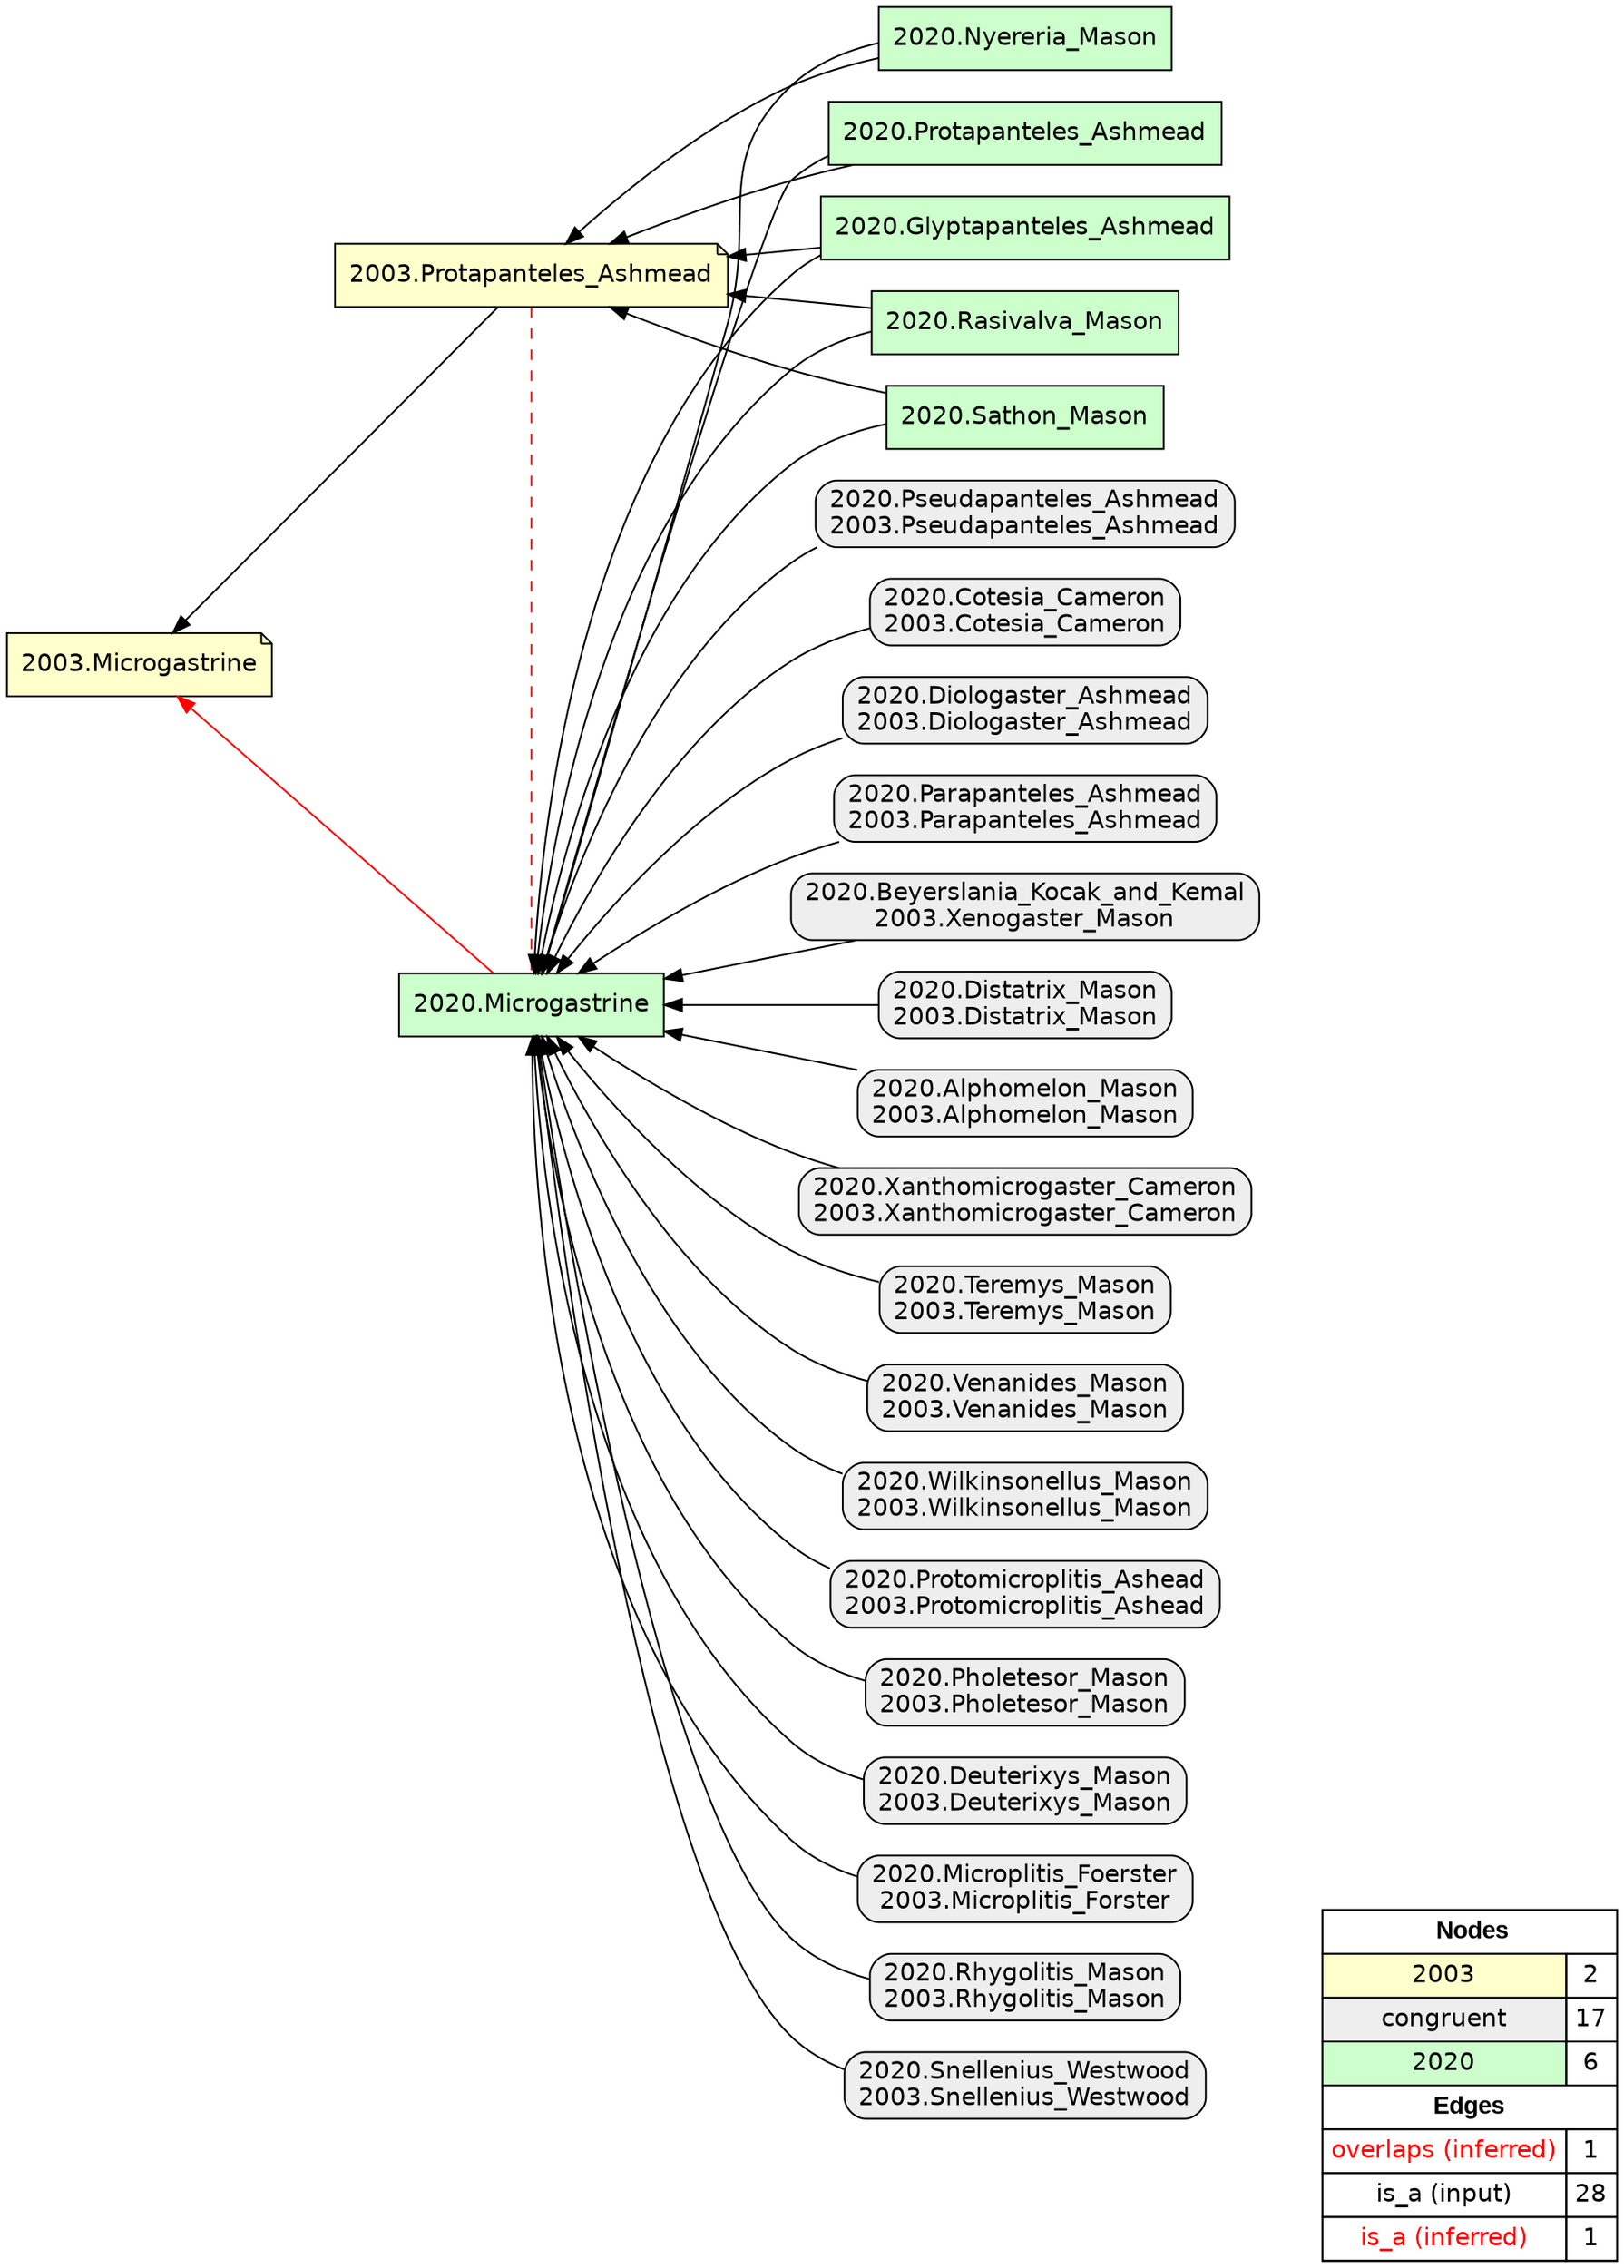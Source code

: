 digraph{
rankdir=RL
node[shape=note style=filled fillcolor="#FFFFCC" fontname="helvetica"] 
"2003.Microgastrine"
"2003.Protapanteles_Ashmead"
node[shape=box style="filled,rounded" fillcolor="#EEEEEE" fontname="helvetica"] 
"2020.Rhygolitis_Mason\n2003.Rhygolitis_Mason"
"2020.Snellenius_Westwood\n2003.Snellenius_Westwood"
"2020.Pseudapanteles_Ashmead\n2003.Pseudapanteles_Ashmead"
"2020.Cotesia_Cameron\n2003.Cotesia_Cameron"
"2020.Diologaster_Ashmead\n2003.Diologaster_Ashmead"
"2020.Parapanteles_Ashmead\n2003.Parapanteles_Ashmead"
"2020.Beyerslania_Kocak_and_Kemal\n2003.Xenogaster_Mason"
"2020.Distatrix_Mason\n2003.Distatrix_Mason"
"2020.Alphomelon_Mason\n2003.Alphomelon_Mason"
"2020.Xanthomicrogaster_Cameron\n2003.Xanthomicrogaster_Cameron"
"2020.Teremys_Mason\n2003.Teremys_Mason"
"2020.Venanides_Mason\n2003.Venanides_Mason"
"2020.Wilkinsonellus_Mason\n2003.Wilkinsonellus_Mason"
"2020.Protomicroplitis_Ashead\n2003.Protomicroplitis_Ashead"
"2020.Pholetesor_Mason\n2003.Pholetesor_Mason"
"2020.Deuterixys_Mason\n2003.Deuterixys_Mason"
"2020.Microplitis_Foerster\n2003.Microplitis_Forster"
node[shape=box style=filled fillcolor="#CCFFCC" fontname="helvetica"] 
"2020.Microgastrine"
"2020.Glyptapanteles_Ashmead"
"2020.Rasivalva_Mason"
"2020.Sathon_Mason"
"2020.Nyereria_Mason"
"2020.Protapanteles_Ashmead"
edge[arrowhead=none style=dashed color="#FF0000" constraint=false penwidth=1]
"2003.Protapanteles_Ashmead" -> "2020.Microgastrine"
edge[arrowhead=normal style=dotted color="#000000" constraint=true penwidth=1]
edge[arrowhead=normal style=solid color="#000000" constraint=true penwidth=1]
"2020.Rhygolitis_Mason\n2003.Rhygolitis_Mason" -> "2020.Microgastrine"
"2020.Distatrix_Mason\n2003.Distatrix_Mason" -> "2020.Microgastrine"
"2020.Deuterixys_Mason\n2003.Deuterixys_Mason" -> "2020.Microgastrine"
"2020.Glyptapanteles_Ashmead" -> "2020.Microgastrine"
"2020.Parapanteles_Ashmead\n2003.Parapanteles_Ashmead" -> "2020.Microgastrine"
"2020.Nyereria_Mason" -> "2003.Protapanteles_Ashmead"
"2020.Cotesia_Cameron\n2003.Cotesia_Cameron" -> "2020.Microgastrine"
"2020.Glyptapanteles_Ashmead" -> "2003.Protapanteles_Ashmead"
"2020.Sathon_Mason" -> "2003.Protapanteles_Ashmead"
"2020.Teremys_Mason\n2003.Teremys_Mason" -> "2020.Microgastrine"
"2020.Rasivalva_Mason" -> "2020.Microgastrine"
"2003.Protapanteles_Ashmead" -> "2003.Microgastrine"
"2020.Protomicroplitis_Ashead\n2003.Protomicroplitis_Ashead" -> "2020.Microgastrine"
"2020.Snellenius_Westwood\n2003.Snellenius_Westwood" -> "2020.Microgastrine"
"2020.Pholetesor_Mason\n2003.Pholetesor_Mason" -> "2020.Microgastrine"
"2020.Nyereria_Mason" -> "2020.Microgastrine"
"2020.Microplitis_Foerster\n2003.Microplitis_Forster" -> "2020.Microgastrine"
"2020.Xanthomicrogaster_Cameron\n2003.Xanthomicrogaster_Cameron" -> "2020.Microgastrine"
"2020.Protapanteles_Ashmead" -> "2020.Microgastrine"
"2020.Wilkinsonellus_Mason\n2003.Wilkinsonellus_Mason" -> "2020.Microgastrine"
"2020.Rasivalva_Mason" -> "2003.Protapanteles_Ashmead"
"2020.Alphomelon_Mason\n2003.Alphomelon_Mason" -> "2020.Microgastrine"
"2020.Protapanteles_Ashmead" -> "2003.Protapanteles_Ashmead"
"2020.Diologaster_Ashmead\n2003.Diologaster_Ashmead" -> "2020.Microgastrine"
"2020.Pseudapanteles_Ashmead\n2003.Pseudapanteles_Ashmead" -> "2020.Microgastrine"
"2020.Beyerslania_Kocak_and_Kemal\n2003.Xenogaster_Mason" -> "2020.Microgastrine"
"2020.Venanides_Mason\n2003.Venanides_Mason" -> "2020.Microgastrine"
"2020.Sathon_Mason" -> "2020.Microgastrine"
edge[arrowhead=normal style=solid color="#FF0000" constraint=true penwidth=1]
"2020.Microgastrine" -> "2003.Microgastrine"
node[shape=box] 
{rank=source Legend [fillcolor= white margin=0 label=< 
 <TABLE BORDER="0" CELLBORDER="1" CELLSPACING="0" CELLPADDING="4"> 
<TR> <TD COLSPAN="2"><font face="Arial Black"> Nodes</font></TD> </TR> 
<TR> 
 <TD bgcolor="#FFFFCC" fontname="helvetica">2003</TD> 
 <TD>2</TD> 
 </TR> 
<TR> 
 <TD bgcolor="#EEEEEE" fontname="helvetica">congruent</TD> 
 <TD>17</TD> 
 </TR> 
<TR> 
 <TD bgcolor="#CCFFCC" fontname="helvetica">2020</TD> 
 <TD>6</TD> 
 </TR> 
<TR> <TD COLSPAN="2"><font face = "Arial Black"> Edges </font></TD> </TR> 
<TR> 
 <TD><font color ="#FF0000">overlaps (inferred)</font></TD><TD>1</TD>
</TR>
<TR> 
 <TD><font color ="#000000">is_a (input)</font></TD><TD>28</TD>
</TR>
<TR> 
 <TD><font color ="#FF0000">is_a (inferred)</font></TD><TD>1</TD>
</TR>
</TABLE> 
 >] } 
}